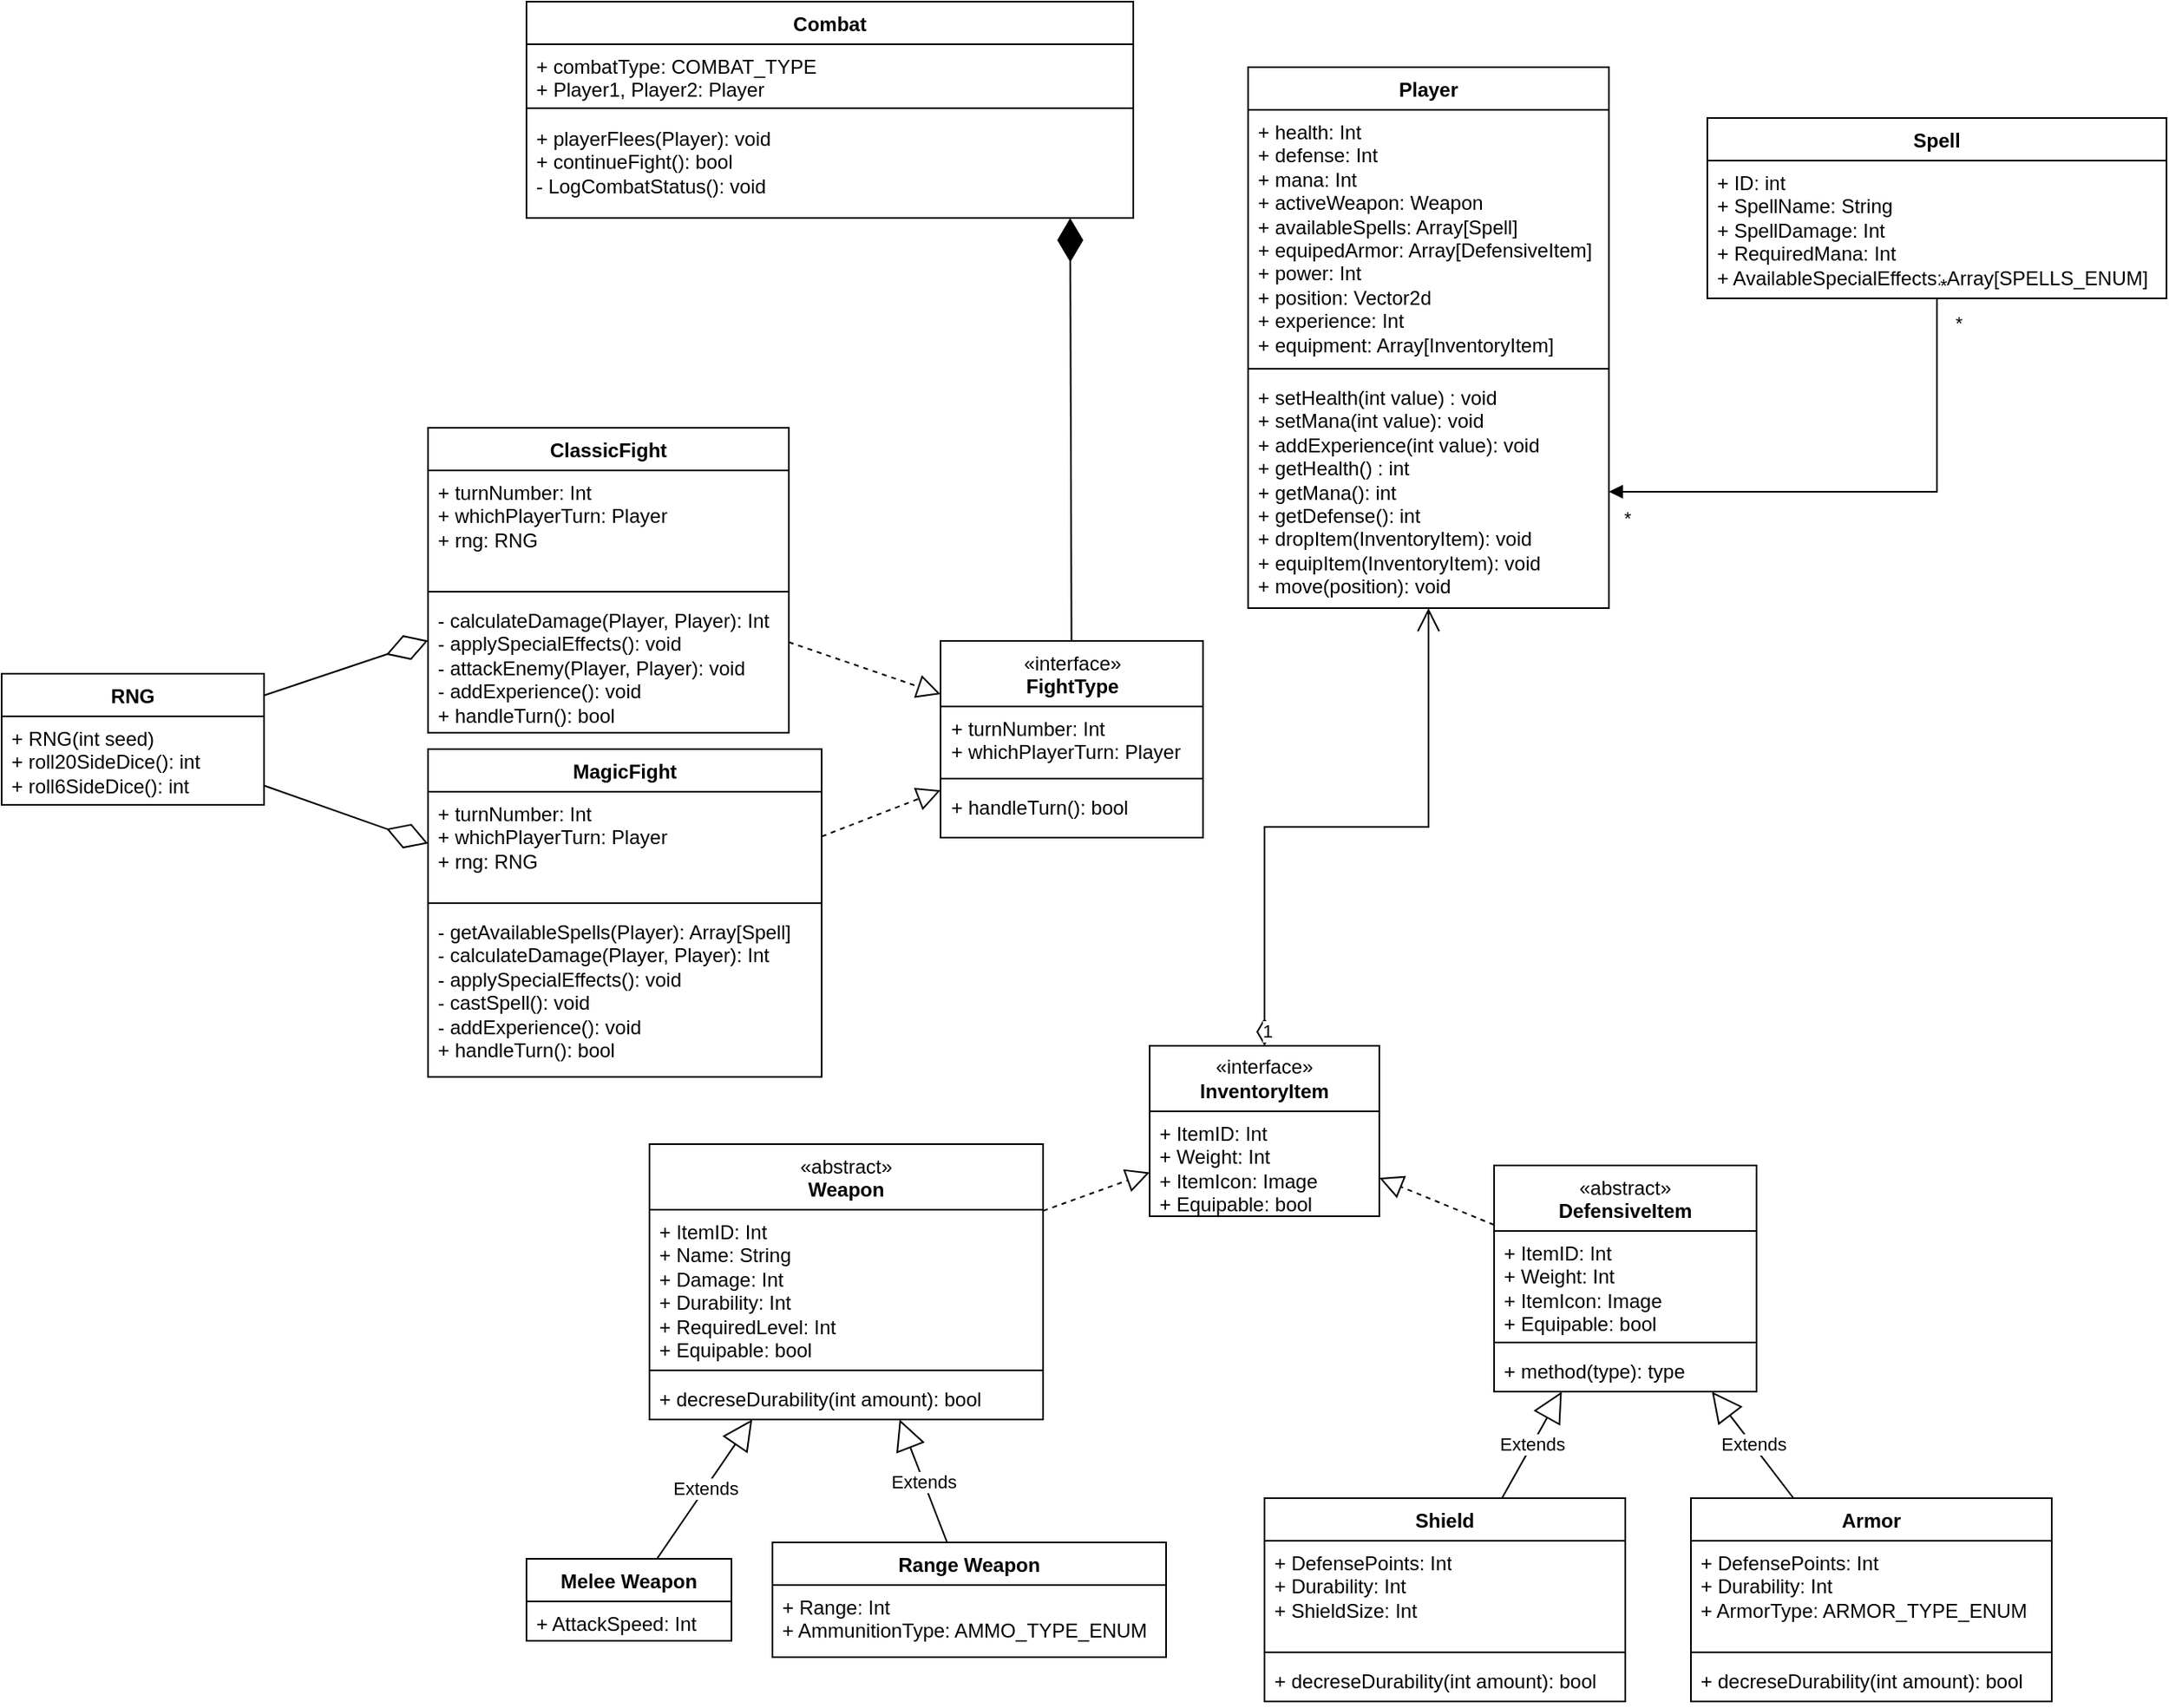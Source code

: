 <mxfile version="24.9.0">
  <diagram name="Strona-1" id="XMwQq6OFx4sjk1jujMfl">
    <mxGraphModel dx="2049" dy="1114" grid="1" gridSize="10" guides="1" tooltips="1" connect="1" arrows="1" fold="1" page="1" pageScale="1" pageWidth="827" pageHeight="1169" background="none" math="0" shadow="0">
      <root>
        <mxCell id="0" />
        <mxCell id="1" parent="0" />
        <mxCell id="AQZ3lsl8Zzzq6pvn7vIx-11" value="Melee Weapon" style="swimlane;fontStyle=1;align=center;verticalAlign=top;childLayout=stackLayout;horizontal=1;startSize=26;horizontalStack=0;resizeParent=1;resizeParentMax=0;resizeLast=0;collapsible=1;marginBottom=0;whiteSpace=wrap;html=1;" vertex="1" parent="1">
          <mxGeometry x="500" y="1029" width="125" height="50" as="geometry" />
        </mxCell>
        <mxCell id="AQZ3lsl8Zzzq6pvn7vIx-12" value="&lt;div&gt;&lt;span data-darkreader-inline-color=&quot;&quot; data-darkreader-inline-bgcolor=&quot;&quot; style=&quot;background-color: initial; color: rgb(0, 0, 0); --darkreader-inline-bgcolor: initial; --darkreader-inline-color: var(--darkreader-text-000000, #e8e6e3);&quot;&gt;+ AttackSpeed: Int&lt;/span&gt;&lt;/div&gt;" style="text;strokeColor=none;fillColor=none;align=left;verticalAlign=top;spacingLeft=4;spacingRight=4;overflow=hidden;rotatable=0;points=[[0,0.5],[1,0.5]];portConstraint=eastwest;whiteSpace=wrap;html=1;" vertex="1" parent="AQZ3lsl8Zzzq6pvn7vIx-11">
          <mxGeometry y="26" width="125" height="24" as="geometry" />
        </mxCell>
        <mxCell id="AQZ3lsl8Zzzq6pvn7vIx-20" value="Combat" style="swimlane;fontStyle=1;align=center;verticalAlign=top;childLayout=stackLayout;horizontal=1;startSize=26;horizontalStack=0;resizeParent=1;resizeParentMax=0;resizeLast=0;collapsible=1;marginBottom=0;whiteSpace=wrap;html=1;" vertex="1" parent="1">
          <mxGeometry x="500" y="79" width="370" height="132" as="geometry" />
        </mxCell>
        <mxCell id="AQZ3lsl8Zzzq6pvn7vIx-21" value="&lt;div&gt;+ combatType: COMBAT_TYPE&lt;/div&gt;&lt;div&gt;+ Player1, Player2: Player&lt;/div&gt;" style="text;strokeColor=none;fillColor=none;align=left;verticalAlign=top;spacingLeft=4;spacingRight=4;overflow=hidden;rotatable=0;points=[[0,0.5],[1,0.5]];portConstraint=eastwest;whiteSpace=wrap;html=1;" vertex="1" parent="AQZ3lsl8Zzzq6pvn7vIx-20">
          <mxGeometry y="26" width="370" height="34" as="geometry" />
        </mxCell>
        <mxCell id="AQZ3lsl8Zzzq6pvn7vIx-22" value="" style="line;strokeWidth=1;fillColor=none;align=left;verticalAlign=middle;spacingTop=-1;spacingLeft=3;spacingRight=3;rotatable=0;labelPosition=right;points=[];portConstraint=eastwest;strokeColor=inherit;" vertex="1" parent="AQZ3lsl8Zzzq6pvn7vIx-20">
          <mxGeometry y="60" width="370" height="10" as="geometry" />
        </mxCell>
        <mxCell id="AQZ3lsl8Zzzq6pvn7vIx-23" value="&lt;span data-darkreader-inline-color=&quot;&quot; data-darkreader-inline-bgcolor=&quot;&quot; style=&quot;background-color: initial; color: rgb(0, 0, 0); --darkreader-inline-bgcolor: initial; --darkreader-inline-color: var(--darkreader-text-000000, #e8e6e3);&quot;&gt;+ playerFlees(Player): void&lt;br&gt;+ continueFight(): bool&lt;br&gt;&lt;/span&gt;&lt;div&gt;&lt;div&gt;- LogCombatStatus(): void&lt;/div&gt;&lt;/div&gt;" style="text;strokeColor=none;fillColor=none;align=left;verticalAlign=top;spacingLeft=4;spacingRight=4;overflow=hidden;rotatable=0;points=[[0,0.5],[1,0.5]];portConstraint=eastwest;whiteSpace=wrap;html=1;" vertex="1" parent="AQZ3lsl8Zzzq6pvn7vIx-20">
          <mxGeometry y="70" width="370" height="62" as="geometry" />
        </mxCell>
        <mxCell id="AQZ3lsl8Zzzq6pvn7vIx-24" value="RNG" style="swimlane;fontStyle=1;align=center;verticalAlign=top;childLayout=stackLayout;horizontal=1;startSize=26;horizontalStack=0;resizeParent=1;resizeParentMax=0;resizeLast=0;collapsible=1;marginBottom=0;whiteSpace=wrap;html=1;" vertex="1" parent="1">
          <mxGeometry x="180" y="489" width="160" height="80" as="geometry" />
        </mxCell>
        <mxCell id="AQZ3lsl8Zzzq6pvn7vIx-27" value="&lt;div&gt;+&amp;nbsp;&lt;span data-darkreader-inline-color=&quot;&quot; data-darkreader-inline-bgcolor=&quot;&quot; style=&quot;background-color: initial; color: rgb(0, 0, 0); --darkreader-inline-bgcolor: initial; --darkreader-inline-color: var(--darkreader-text-000000, #e8e6e3);&quot;&gt;RNG(int seed)&lt;/span&gt;&lt;/div&gt;+ roll20SideDice(): int&lt;div&gt;+ roll6SideDice(): int&lt;/div&gt;" style="text;strokeColor=none;fillColor=none;align=left;verticalAlign=top;spacingLeft=4;spacingRight=4;overflow=hidden;rotatable=0;points=[[0,0.5],[1,0.5]];portConstraint=eastwest;whiteSpace=wrap;html=1;" vertex="1" parent="AQZ3lsl8Zzzq6pvn7vIx-24">
          <mxGeometry y="26" width="160" height="54" as="geometry" />
        </mxCell>
        <mxCell id="AQZ3lsl8Zzzq6pvn7vIx-29" value="Spell" style="swimlane;fontStyle=1;align=center;verticalAlign=top;childLayout=stackLayout;horizontal=1;startSize=26;horizontalStack=0;resizeParent=1;resizeParentMax=0;resizeLast=0;collapsible=1;marginBottom=0;whiteSpace=wrap;html=1;" vertex="1" parent="1">
          <mxGeometry x="1220" y="150" width="280" height="110" as="geometry" />
        </mxCell>
        <mxCell id="AQZ3lsl8Zzzq6pvn7vIx-30" value="+ ID: int&lt;div&gt;+ SpellName: String&lt;br&gt;+ SpellDamage: Int&lt;/div&gt;&lt;div&gt;+ RequiredMana: Int&lt;/div&gt;&lt;div&gt;+ AvailableSpecialEffects: Array[SPELLS_ENUM]&lt;/div&gt;" style="text;strokeColor=none;fillColor=none;align=left;verticalAlign=top;spacingLeft=4;spacingRight=4;overflow=hidden;rotatable=0;points=[[0,0.5],[1,0.5]];portConstraint=eastwest;whiteSpace=wrap;html=1;" vertex="1" parent="AQZ3lsl8Zzzq6pvn7vIx-29">
          <mxGeometry y="26" width="280" height="84" as="geometry" />
        </mxCell>
        <mxCell id="AQZ3lsl8Zzzq6pvn7vIx-33" value="Armor" style="swimlane;fontStyle=1;align=center;verticalAlign=top;childLayout=stackLayout;horizontal=1;startSize=26;horizontalStack=0;resizeParent=1;resizeParentMax=0;resizeLast=0;collapsible=1;marginBottom=0;whiteSpace=wrap;html=1;" vertex="1" parent="1">
          <mxGeometry x="1210" y="992" width="220" height="124" as="geometry" />
        </mxCell>
        <mxCell id="AQZ3lsl8Zzzq6pvn7vIx-34" value="&lt;div&gt;+ DefensePoints: Int&lt;/div&gt;&lt;div&gt;+ Durability: Int&lt;/div&gt;&lt;div&gt;+ ArmorType: ARMOR_TYPE_ENUM&lt;/div&gt;" style="text;strokeColor=none;fillColor=none;align=left;verticalAlign=top;spacingLeft=4;spacingRight=4;overflow=hidden;rotatable=0;points=[[0,0.5],[1,0.5]];portConstraint=eastwest;whiteSpace=wrap;html=1;" vertex="1" parent="AQZ3lsl8Zzzq6pvn7vIx-33">
          <mxGeometry y="26" width="220" height="64" as="geometry" />
        </mxCell>
        <mxCell id="AQZ3lsl8Zzzq6pvn7vIx-35" value="" style="line;strokeWidth=1;fillColor=none;align=left;verticalAlign=middle;spacingTop=-1;spacingLeft=3;spacingRight=3;rotatable=0;labelPosition=right;points=[];portConstraint=eastwest;strokeColor=inherit;" vertex="1" parent="AQZ3lsl8Zzzq6pvn7vIx-33">
          <mxGeometry y="90" width="220" height="8" as="geometry" />
        </mxCell>
        <mxCell id="AQZ3lsl8Zzzq6pvn7vIx-36" value="+ decreseDurability(int amount): bool" style="text;strokeColor=none;fillColor=none;align=left;verticalAlign=top;spacingLeft=4;spacingRight=4;overflow=hidden;rotatable=0;points=[[0,0.5],[1,0.5]];portConstraint=eastwest;whiteSpace=wrap;html=1;" vertex="1" parent="AQZ3lsl8Zzzq6pvn7vIx-33">
          <mxGeometry y="98" width="220" height="26" as="geometry" />
        </mxCell>
        <mxCell id="AQZ3lsl8Zzzq6pvn7vIx-37" value="Shield" style="swimlane;fontStyle=1;align=center;verticalAlign=top;childLayout=stackLayout;horizontal=1;startSize=26;horizontalStack=0;resizeParent=1;resizeParentMax=0;resizeLast=0;collapsible=1;marginBottom=0;whiteSpace=wrap;html=1;" vertex="1" parent="1">
          <mxGeometry x="950" y="992" width="220" height="124" as="geometry" />
        </mxCell>
        <mxCell id="AQZ3lsl8Zzzq6pvn7vIx-38" value="&lt;div&gt;+ DefensePoints: Int&lt;/div&gt;&lt;div&gt;+ Durability: Int&lt;/div&gt;&lt;div&gt;+ ShieldSize: Int&lt;/div&gt;" style="text;strokeColor=none;fillColor=none;align=left;verticalAlign=top;spacingLeft=4;spacingRight=4;overflow=hidden;rotatable=0;points=[[0,0.5],[1,0.5]];portConstraint=eastwest;whiteSpace=wrap;html=1;" vertex="1" parent="AQZ3lsl8Zzzq6pvn7vIx-37">
          <mxGeometry y="26" width="220" height="64" as="geometry" />
        </mxCell>
        <mxCell id="AQZ3lsl8Zzzq6pvn7vIx-39" value="" style="line;strokeWidth=1;fillColor=none;align=left;verticalAlign=middle;spacingTop=-1;spacingLeft=3;spacingRight=3;rotatable=0;labelPosition=right;points=[];portConstraint=eastwest;strokeColor=inherit;" vertex="1" parent="AQZ3lsl8Zzzq6pvn7vIx-37">
          <mxGeometry y="90" width="220" height="8" as="geometry" />
        </mxCell>
        <mxCell id="AQZ3lsl8Zzzq6pvn7vIx-40" value="+ decreseDurability(int amount): bool" style="text;strokeColor=none;fillColor=none;align=left;verticalAlign=top;spacingLeft=4;spacingRight=4;overflow=hidden;rotatable=0;points=[[0,0.5],[1,0.5]];portConstraint=eastwest;whiteSpace=wrap;html=1;" vertex="1" parent="AQZ3lsl8Zzzq6pvn7vIx-37">
          <mxGeometry y="98" width="220" height="26" as="geometry" />
        </mxCell>
        <mxCell id="AQZ3lsl8Zzzq6pvn7vIx-41" value="&lt;div&gt;&lt;span style=&quot;font-weight: 400;&quot;&gt;«abstract»&lt;/span&gt;&lt;/div&gt;Weapon" style="swimlane;fontStyle=1;align=center;verticalAlign=top;childLayout=stackLayout;horizontal=1;startSize=40;horizontalStack=0;resizeParent=1;resizeParentMax=0;resizeLast=0;collapsible=1;marginBottom=0;whiteSpace=wrap;html=1;" vertex="1" parent="1">
          <mxGeometry x="575" y="776" width="240" height="168" as="geometry" />
        </mxCell>
        <mxCell id="AQZ3lsl8Zzzq6pvn7vIx-42" value="+ ItemID: Int&lt;div&gt;+ Name: String&lt;/div&gt;&lt;div&gt;+ Damage: Int&lt;/div&gt;&lt;div&gt;+ Durability: Int&lt;/div&gt;&lt;div&gt;+ RequiredLevel: Int&lt;/div&gt;&lt;div&gt;+ Equipable: bool&lt;/div&gt;" style="text;strokeColor=none;fillColor=none;align=left;verticalAlign=top;spacingLeft=4;spacingRight=4;overflow=hidden;rotatable=0;points=[[0,0.5],[1,0.5]];portConstraint=eastwest;whiteSpace=wrap;html=1;" vertex="1" parent="AQZ3lsl8Zzzq6pvn7vIx-41">
          <mxGeometry y="40" width="240" height="94" as="geometry" />
        </mxCell>
        <mxCell id="AQZ3lsl8Zzzq6pvn7vIx-43" value="" style="line;strokeWidth=1;fillColor=none;align=left;verticalAlign=middle;spacingTop=-1;spacingLeft=3;spacingRight=3;rotatable=0;labelPosition=right;points=[];portConstraint=eastwest;strokeColor=inherit;" vertex="1" parent="AQZ3lsl8Zzzq6pvn7vIx-41">
          <mxGeometry y="134" width="240" height="8" as="geometry" />
        </mxCell>
        <mxCell id="AQZ3lsl8Zzzq6pvn7vIx-44" value="+ decreseDurability(int amount): bool" style="text;strokeColor=none;fillColor=none;align=left;verticalAlign=top;spacingLeft=4;spacingRight=4;overflow=hidden;rotatable=0;points=[[0,0.5],[1,0.5]];portConstraint=eastwest;whiteSpace=wrap;html=1;" vertex="1" parent="AQZ3lsl8Zzzq6pvn7vIx-41">
          <mxGeometry y="142" width="240" height="26" as="geometry" />
        </mxCell>
        <mxCell id="AQZ3lsl8Zzzq6pvn7vIx-50" value="«interface»&lt;br&gt;&lt;b&gt;InventoryItem&lt;/b&gt;" style="swimlane;fontStyle=0;childLayout=stackLayout;horizontal=1;startSize=40;fillColor=none;horizontalStack=0;resizeParent=1;resizeParentMax=0;resizeLast=0;collapsible=1;marginBottom=0;whiteSpace=wrap;html=1;" vertex="1" parent="1">
          <mxGeometry x="880" y="716" width="140" height="104" as="geometry" />
        </mxCell>
        <mxCell id="AQZ3lsl8Zzzq6pvn7vIx-51" value="&lt;div&gt;+ ItemID: Int&lt;/div&gt;+ Weight: Int&lt;div&gt;+ ItemIcon: Image&lt;/div&gt;&lt;div&gt;+ Equipable: bool&lt;/div&gt;" style="text;strokeColor=none;fillColor=none;align=left;verticalAlign=top;spacingLeft=4;spacingRight=4;overflow=hidden;rotatable=0;points=[[0,0.5],[1,0.5]];portConstraint=eastwest;whiteSpace=wrap;html=1;" vertex="1" parent="AQZ3lsl8Zzzq6pvn7vIx-50">
          <mxGeometry y="40" width="140" height="64" as="geometry" />
        </mxCell>
        <mxCell id="AQZ3lsl8Zzzq6pvn7vIx-55" value="&lt;div&gt;&lt;span style=&quot;font-weight: 400;&quot;&gt;«abstract»&lt;/span&gt;&lt;/div&gt;DefensiveItem" style="swimlane;fontStyle=1;align=center;verticalAlign=top;childLayout=stackLayout;horizontal=1;startSize=40;horizontalStack=0;resizeParent=1;resizeParentMax=0;resizeLast=0;collapsible=1;marginBottom=0;whiteSpace=wrap;html=1;" vertex="1" parent="1">
          <mxGeometry x="1090" y="789" width="160" height="138" as="geometry" />
        </mxCell>
        <mxCell id="AQZ3lsl8Zzzq6pvn7vIx-56" value="&lt;div&gt;+ ItemID: Int&lt;/div&gt;+ Weight: Int&lt;div&gt;+ ItemIcon: Image&lt;/div&gt;&lt;div&gt;+ Equipable: bool&lt;/div&gt;" style="text;strokeColor=none;fillColor=none;align=left;verticalAlign=top;spacingLeft=4;spacingRight=4;overflow=hidden;rotatable=0;points=[[0,0.5],[1,0.5]];portConstraint=eastwest;whiteSpace=wrap;html=1;" vertex="1" parent="AQZ3lsl8Zzzq6pvn7vIx-55">
          <mxGeometry y="40" width="160" height="64" as="geometry" />
        </mxCell>
        <mxCell id="AQZ3lsl8Zzzq6pvn7vIx-57" value="" style="line;strokeWidth=1;fillColor=none;align=left;verticalAlign=middle;spacingTop=-1;spacingLeft=3;spacingRight=3;rotatable=0;labelPosition=right;points=[];portConstraint=eastwest;strokeColor=inherit;" vertex="1" parent="AQZ3lsl8Zzzq6pvn7vIx-55">
          <mxGeometry y="104" width="160" height="8" as="geometry" />
        </mxCell>
        <mxCell id="AQZ3lsl8Zzzq6pvn7vIx-58" value="+ method(type): type" style="text;strokeColor=none;fillColor=none;align=left;verticalAlign=top;spacingLeft=4;spacingRight=4;overflow=hidden;rotatable=0;points=[[0,0.5],[1,0.5]];portConstraint=eastwest;whiteSpace=wrap;html=1;" vertex="1" parent="AQZ3lsl8Zzzq6pvn7vIx-55">
          <mxGeometry y="112" width="160" height="26" as="geometry" />
        </mxCell>
        <mxCell id="AQZ3lsl8Zzzq6pvn7vIx-60" value="&lt;span style=&quot;font-weight: 400;&quot;&gt;«interface»&lt;/span&gt;&lt;br style=&quot;font-weight: 400;&quot;&gt;&lt;b&gt;FightType&lt;/b&gt;" style="swimlane;fontStyle=1;align=center;verticalAlign=top;childLayout=stackLayout;horizontal=1;startSize=40;horizontalStack=0;resizeParent=1;resizeParentMax=0;resizeLast=0;collapsible=1;marginBottom=0;whiteSpace=wrap;html=1;" vertex="1" parent="1">
          <mxGeometry x="752.5" y="469" width="160" height="120" as="geometry" />
        </mxCell>
        <mxCell id="AQZ3lsl8Zzzq6pvn7vIx-61" value="+ turnNumber: Int&lt;div&gt;+ whichPlayerTurn: Player&lt;/div&gt;" style="text;strokeColor=none;fillColor=none;align=left;verticalAlign=top;spacingLeft=4;spacingRight=4;overflow=hidden;rotatable=0;points=[[0,0.5],[1,0.5]];portConstraint=eastwest;whiteSpace=wrap;html=1;" vertex="1" parent="AQZ3lsl8Zzzq6pvn7vIx-60">
          <mxGeometry y="40" width="160" height="40" as="geometry" />
        </mxCell>
        <mxCell id="AQZ3lsl8Zzzq6pvn7vIx-62" value="" style="line;strokeWidth=1;fillColor=none;align=left;verticalAlign=middle;spacingTop=-1;spacingLeft=3;spacingRight=3;rotatable=0;labelPosition=right;points=[];portConstraint=eastwest;strokeColor=inherit;" vertex="1" parent="AQZ3lsl8Zzzq6pvn7vIx-60">
          <mxGeometry y="80" width="160" height="8" as="geometry" />
        </mxCell>
        <mxCell id="AQZ3lsl8Zzzq6pvn7vIx-63" value="+ handleTurn(): bool" style="text;strokeColor=none;fillColor=none;align=left;verticalAlign=top;spacingLeft=4;spacingRight=4;overflow=hidden;rotatable=0;points=[[0,0.5],[1,0.5]];portConstraint=eastwest;whiteSpace=wrap;html=1;" vertex="1" parent="AQZ3lsl8Zzzq6pvn7vIx-60">
          <mxGeometry y="88" width="160" height="32" as="geometry" />
        </mxCell>
        <mxCell id="AQZ3lsl8Zzzq6pvn7vIx-64" value="ClassicFight" style="swimlane;fontStyle=1;align=center;verticalAlign=top;childLayout=stackLayout;horizontal=1;startSize=26;horizontalStack=0;resizeParent=1;resizeParentMax=0;resizeLast=0;collapsible=1;marginBottom=0;whiteSpace=wrap;html=1;" vertex="1" parent="1">
          <mxGeometry x="440" y="339" width="220" height="186" as="geometry" />
        </mxCell>
        <mxCell id="AQZ3lsl8Zzzq6pvn7vIx-65" value="+ turnNumber: Int&lt;div&gt;+ whichPlayerTurn: Player&lt;/div&gt;&lt;div&gt;+ rng: RNG&lt;/div&gt;" style="text;strokeColor=none;fillColor=none;align=left;verticalAlign=top;spacingLeft=4;spacingRight=4;overflow=hidden;rotatable=0;points=[[0,0.5],[1,0.5]];portConstraint=eastwest;whiteSpace=wrap;html=1;" vertex="1" parent="AQZ3lsl8Zzzq6pvn7vIx-64">
          <mxGeometry y="26" width="220" height="70" as="geometry" />
        </mxCell>
        <mxCell id="AQZ3lsl8Zzzq6pvn7vIx-66" value="" style="line;strokeWidth=1;fillColor=none;align=left;verticalAlign=middle;spacingTop=-1;spacingLeft=3;spacingRight=3;rotatable=0;labelPosition=right;points=[];portConstraint=eastwest;strokeColor=inherit;" vertex="1" parent="AQZ3lsl8Zzzq6pvn7vIx-64">
          <mxGeometry y="96" width="220" height="8" as="geometry" />
        </mxCell>
        <mxCell id="AQZ3lsl8Zzzq6pvn7vIx-67" value="&lt;div&gt;- calculateDamage(Player, Player): Int&lt;/div&gt;&lt;div&gt;- applySpecialEffects(): void&lt;/div&gt;&lt;div&gt;- attackEnemy(Player, Player): void&lt;/div&gt;&lt;div&gt;- addExperience(): void&lt;/div&gt;&lt;div&gt;+ handleTurn(): bool&lt;/div&gt;" style="text;strokeColor=none;fillColor=none;align=left;verticalAlign=top;spacingLeft=4;spacingRight=4;overflow=hidden;rotatable=0;points=[[0,0.5],[1,0.5]];portConstraint=eastwest;whiteSpace=wrap;html=1;" vertex="1" parent="AQZ3lsl8Zzzq6pvn7vIx-64">
          <mxGeometry y="104" width="220" height="82" as="geometry" />
        </mxCell>
        <mxCell id="AQZ3lsl8Zzzq6pvn7vIx-68" value="MagicFight" style="swimlane;fontStyle=1;align=center;verticalAlign=top;childLayout=stackLayout;horizontal=1;startSize=26;horizontalStack=0;resizeParent=1;resizeParentMax=0;resizeLast=0;collapsible=1;marginBottom=0;whiteSpace=wrap;html=1;" vertex="1" parent="1">
          <mxGeometry x="440" y="535" width="240" height="200" as="geometry" />
        </mxCell>
        <mxCell id="AQZ3lsl8Zzzq6pvn7vIx-69" value="+ turnNumber: Int&lt;div&gt;+ whichPlayerTurn: Player&lt;/div&gt;&lt;div&gt;+ rng: RNG&lt;/div&gt;" style="text;strokeColor=none;fillColor=none;align=left;verticalAlign=top;spacingLeft=4;spacingRight=4;overflow=hidden;rotatable=0;points=[[0,0.5],[1,0.5]];portConstraint=eastwest;whiteSpace=wrap;html=1;" vertex="1" parent="AQZ3lsl8Zzzq6pvn7vIx-68">
          <mxGeometry y="26" width="240" height="64" as="geometry" />
        </mxCell>
        <mxCell id="AQZ3lsl8Zzzq6pvn7vIx-70" value="" style="line;strokeWidth=1;fillColor=none;align=left;verticalAlign=middle;spacingTop=-1;spacingLeft=3;spacingRight=3;rotatable=0;labelPosition=right;points=[];portConstraint=eastwest;strokeColor=inherit;" vertex="1" parent="AQZ3lsl8Zzzq6pvn7vIx-68">
          <mxGeometry y="90" width="240" height="8" as="geometry" />
        </mxCell>
        <mxCell id="AQZ3lsl8Zzzq6pvn7vIx-71" value="- getAvailableSpells(Player): Array[Spell]&lt;div&gt;&lt;div&gt;- calculateDamage(Player, Player): Int&lt;/div&gt;&lt;div&gt;- applySpecialEffects(): void&lt;/div&gt;&lt;div&gt;- castSpell(): void&lt;/div&gt;&lt;div&gt;- addExperience(): void&lt;/div&gt;&lt;div&gt;+ handleTurn(): bool&lt;/div&gt;&lt;/div&gt;" style="text;strokeColor=none;fillColor=none;align=left;verticalAlign=top;spacingLeft=4;spacingRight=4;overflow=hidden;rotatable=0;points=[[0,0.5],[1,0.5]];portConstraint=eastwest;whiteSpace=wrap;html=1;" vertex="1" parent="AQZ3lsl8Zzzq6pvn7vIx-68">
          <mxGeometry y="98" width="240" height="102" as="geometry" />
        </mxCell>
        <mxCell id="AQZ3lsl8Zzzq6pvn7vIx-73" value="Player" style="swimlane;fontStyle=1;align=center;verticalAlign=top;childLayout=stackLayout;horizontal=1;startSize=26;horizontalStack=0;resizeParent=1;resizeParentMax=0;resizeLast=0;collapsible=1;marginBottom=0;whiteSpace=wrap;html=1;" vertex="1" parent="1">
          <mxGeometry x="940" y="119" width="220" height="330" as="geometry" />
        </mxCell>
        <mxCell id="AQZ3lsl8Zzzq6pvn7vIx-74" value="+ health: Int&lt;div&gt;+ defense: Int&lt;/div&gt;&lt;div&gt;+ mana: Int&lt;/div&gt;&lt;div&gt;+ activeWeapon: Weapon&lt;/div&gt;&lt;div&gt;+ availableSpells: Array[Spell]&lt;/div&gt;&lt;div&gt;+ equipedArmor: Array[DefensiveItem]&lt;/div&gt;&lt;div&gt;+ power: Int&lt;/div&gt;&lt;div&gt;+ position: Vector2d&lt;/div&gt;&lt;div&gt;+ experience: Int&lt;br&gt;+ equipment: Array[InventoryItem]&lt;/div&gt;" style="text;strokeColor=none;fillColor=none;align=left;verticalAlign=top;spacingLeft=4;spacingRight=4;overflow=hidden;rotatable=0;points=[[0,0.5],[1,0.5]];portConstraint=eastwest;whiteSpace=wrap;html=1;" vertex="1" parent="AQZ3lsl8Zzzq6pvn7vIx-73">
          <mxGeometry y="26" width="220" height="154" as="geometry" />
        </mxCell>
        <mxCell id="AQZ3lsl8Zzzq6pvn7vIx-75" value="" style="line;strokeWidth=1;fillColor=none;align=left;verticalAlign=middle;spacingTop=-1;spacingLeft=3;spacingRight=3;rotatable=0;labelPosition=right;points=[];portConstraint=eastwest;strokeColor=inherit;" vertex="1" parent="AQZ3lsl8Zzzq6pvn7vIx-73">
          <mxGeometry y="180" width="220" height="8" as="geometry" />
        </mxCell>
        <mxCell id="AQZ3lsl8Zzzq6pvn7vIx-76" value="+ setHealth(int value) : void&lt;div&gt;+ setMana(int value): void&lt;/div&gt;&lt;div&gt;+ addExperience(int value): void&lt;/div&gt;&lt;div&gt;+ getHealth() : int&lt;/div&gt;&lt;div&gt;+ getMana(): int&lt;/div&gt;&lt;div&gt;+ getDefense(): int&lt;/div&gt;&lt;div&gt;+ dropItem(InventoryItem): void&lt;/div&gt;&lt;div&gt;+ equipItem(&lt;span data-darkreader-inline-color=&quot;&quot; data-darkreader-inline-bgcolor=&quot;&quot; style=&quot;background-color: initial; color: rgb(0, 0, 0); --darkreader-inline-bgcolor: initial; --darkreader-inline-color: var(--darkreader-text-000000, #e8e6e3);&quot;&gt;InventoryItem): void&lt;/span&gt;&lt;/div&gt;&lt;div&gt;&lt;span data-darkreader-inline-color=&quot;&quot; data-darkreader-inline-bgcolor=&quot;&quot; style=&quot;background-color: initial; color: rgb(0, 0, 0); --darkreader-inline-bgcolor: initial; --darkreader-inline-color: var(--darkreader-text-000000, #e8e6e3);&quot;&gt;+ move(position): void&lt;/span&gt;&lt;/div&gt;&lt;div&gt;&lt;br&gt;&lt;/div&gt;" style="text;strokeColor=none;fillColor=none;align=left;verticalAlign=top;spacingLeft=4;spacingRight=4;overflow=hidden;rotatable=0;points=[[0,0.5],[1,0.5]];portConstraint=eastwest;whiteSpace=wrap;html=1;" vertex="1" parent="AQZ3lsl8Zzzq6pvn7vIx-73">
          <mxGeometry y="188" width="220" height="142" as="geometry" />
        </mxCell>
        <mxCell id="AQZ3lsl8Zzzq6pvn7vIx-81" value="" style="endArrow=block;dashed=1;endFill=0;endSize=12;html=1;rounded=0;" edge="1" parent="1" source="AQZ3lsl8Zzzq6pvn7vIx-41" target="AQZ3lsl8Zzzq6pvn7vIx-50">
          <mxGeometry width="160" relative="1" as="geometry">
            <mxPoint x="740" y="716" as="sourcePoint" />
            <mxPoint x="900" y="716" as="targetPoint" />
          </mxGeometry>
        </mxCell>
        <mxCell id="AQZ3lsl8Zzzq6pvn7vIx-82" value="" style="endArrow=block;dashed=1;endFill=0;endSize=12;html=1;rounded=0;" edge="1" parent="1" source="AQZ3lsl8Zzzq6pvn7vIx-55" target="AQZ3lsl8Zzzq6pvn7vIx-50">
          <mxGeometry width="160" relative="1" as="geometry">
            <mxPoint x="1080" y="716" as="sourcePoint" />
            <mxPoint x="1240" y="716" as="targetPoint" />
          </mxGeometry>
        </mxCell>
        <mxCell id="AQZ3lsl8Zzzq6pvn7vIx-87" value="Extends" style="endArrow=block;endSize=16;endFill=0;html=1;rounded=0;" edge="1" parent="1" source="AQZ3lsl8Zzzq6pvn7vIx-15" target="AQZ3lsl8Zzzq6pvn7vIx-41">
          <mxGeometry width="160" relative="1" as="geometry">
            <mxPoint x="750" y="989" as="sourcePoint" />
            <mxPoint x="750" y="949" as="targetPoint" />
          </mxGeometry>
        </mxCell>
        <mxCell id="AQZ3lsl8Zzzq6pvn7vIx-88" value="Extends" style="endArrow=block;endSize=16;endFill=0;html=1;rounded=0;" edge="1" parent="1" source="AQZ3lsl8Zzzq6pvn7vIx-11" target="AQZ3lsl8Zzzq6pvn7vIx-41">
          <mxGeometry width="160" relative="1" as="geometry">
            <mxPoint x="580" y="989" as="sourcePoint" />
            <mxPoint x="740" y="989" as="targetPoint" />
          </mxGeometry>
        </mxCell>
        <mxCell id="AQZ3lsl8Zzzq6pvn7vIx-90" value="" style="endArrow=block;endSize=16;endFill=0;html=1;rounded=0;" edge="1" parent="1" target="AQZ3lsl8Zzzq6pvn7vIx-15">
          <mxGeometry width="160" relative="1" as="geometry">
            <mxPoint x="800" y="1019" as="sourcePoint" />
            <mxPoint x="960" y="1019" as="targetPoint" />
          </mxGeometry>
        </mxCell>
        <mxCell id="AQZ3lsl8Zzzq6pvn7vIx-15" value="Range Weapon" style="swimlane;fontStyle=1;align=center;verticalAlign=top;childLayout=stackLayout;horizontal=1;startSize=26;horizontalStack=0;resizeParent=1;resizeParentMax=0;resizeLast=0;collapsible=1;marginBottom=0;whiteSpace=wrap;html=1;" vertex="1" parent="1">
          <mxGeometry x="650" y="1019" width="240" height="70" as="geometry" />
        </mxCell>
        <mxCell id="AQZ3lsl8Zzzq6pvn7vIx-16" value="&lt;div&gt;&lt;span data-darkreader-inline-color=&quot;&quot; data-darkreader-inline-bgcolor=&quot;&quot; style=&quot;background-color: initial; color: rgb(0, 0, 0); --darkreader-inline-bgcolor: initial; --darkreader-inline-color: var(--darkreader-text-000000, #e8e6e3);&quot;&gt;+ Range: Int&lt;br&gt;+ AmmunitionType: AMMO_TYPE_ENUM&lt;/span&gt;&lt;/div&gt;" style="text;strokeColor=none;fillColor=none;align=left;verticalAlign=top;spacingLeft=4;spacingRight=4;overflow=hidden;rotatable=0;points=[[0,0.5],[1,0.5]];portConstraint=eastwest;whiteSpace=wrap;html=1;" vertex="1" parent="AQZ3lsl8Zzzq6pvn7vIx-15">
          <mxGeometry y="26" width="240" height="44" as="geometry" />
        </mxCell>
        <mxCell id="AQZ3lsl8Zzzq6pvn7vIx-91" value="Extends" style="endArrow=block;endSize=16;endFill=0;html=1;rounded=0;" edge="1" parent="1" source="AQZ3lsl8Zzzq6pvn7vIx-37" target="AQZ3lsl8Zzzq6pvn7vIx-55">
          <mxGeometry width="160" relative="1" as="geometry">
            <mxPoint x="870" y="899" as="sourcePoint" />
            <mxPoint x="1030" y="899" as="targetPoint" />
          </mxGeometry>
        </mxCell>
        <mxCell id="AQZ3lsl8Zzzq6pvn7vIx-92" value="Extends" style="endArrow=block;endSize=16;endFill=0;html=1;rounded=0;" edge="1" parent="1" source="AQZ3lsl8Zzzq6pvn7vIx-33" target="AQZ3lsl8Zzzq6pvn7vIx-55">
          <mxGeometry width="160" relative="1" as="geometry">
            <mxPoint x="1380" y="879" as="sourcePoint" />
            <mxPoint x="1540" y="879" as="targetPoint" />
          </mxGeometry>
        </mxCell>
        <mxCell id="AQZ3lsl8Zzzq6pvn7vIx-94" value="" style="endArrow=block;dashed=1;endFill=0;endSize=12;html=1;rounded=0;" edge="1" parent="1" source="AQZ3lsl8Zzzq6pvn7vIx-68" target="AQZ3lsl8Zzzq6pvn7vIx-60">
          <mxGeometry width="160" relative="1" as="geometry">
            <mxPoint x="707.5" y="572" as="sourcePoint" />
            <mxPoint x="867.5" y="572" as="targetPoint" />
          </mxGeometry>
        </mxCell>
        <mxCell id="AQZ3lsl8Zzzq6pvn7vIx-95" value="" style="endArrow=block;dashed=1;endFill=0;endSize=12;html=1;rounded=0;" edge="1" parent="1" source="AQZ3lsl8Zzzq6pvn7vIx-64" target="AQZ3lsl8Zzzq6pvn7vIx-60">
          <mxGeometry width="160" relative="1" as="geometry">
            <mxPoint x="697.5" y="392" as="sourcePoint" />
            <mxPoint x="857.5" y="392" as="targetPoint" />
          </mxGeometry>
        </mxCell>
        <mxCell id="AQZ3lsl8Zzzq6pvn7vIx-116" value="" style="endArrow=diamondThin;endFill=0;endSize=24;html=1;rounded=0;" edge="1" parent="1" source="AQZ3lsl8Zzzq6pvn7vIx-24" target="AQZ3lsl8Zzzq6pvn7vIx-64">
          <mxGeometry width="160" relative="1" as="geometry">
            <mxPoint x="270" y="389" as="sourcePoint" />
            <mxPoint x="430" y="389" as="targetPoint" />
          </mxGeometry>
        </mxCell>
        <mxCell id="AQZ3lsl8Zzzq6pvn7vIx-117" value="" style="endArrow=diamondThin;endFill=0;endSize=24;html=1;rounded=0;" edge="1" parent="1" source="AQZ3lsl8Zzzq6pvn7vIx-24" target="AQZ3lsl8Zzzq6pvn7vIx-68">
          <mxGeometry width="160" relative="1" as="geometry">
            <mxPoint x="260" y="599" as="sourcePoint" />
            <mxPoint x="420" y="569" as="targetPoint" />
          </mxGeometry>
        </mxCell>
        <mxCell id="AQZ3lsl8Zzzq6pvn7vIx-120" value="" style="endArrow=diamondThin;endFill=1;endSize=24;html=1;rounded=0;entryX=0.896;entryY=1;entryDx=0;entryDy=0;entryPerimeter=0;" edge="1" parent="1" source="AQZ3lsl8Zzzq6pvn7vIx-60" target="AQZ3lsl8Zzzq6pvn7vIx-23">
          <mxGeometry width="160" relative="1" as="geometry">
            <mxPoint x="800" y="439" as="sourcePoint" />
            <mxPoint x="970" y="319" as="targetPoint" />
          </mxGeometry>
        </mxCell>
        <mxCell id="AQZ3lsl8Zzzq6pvn7vIx-121" value="1" style="endArrow=open;html=1;endSize=12;startArrow=diamondThin;startSize=14;startFill=0;edgeStyle=orthogonalEdgeStyle;align=left;verticalAlign=bottom;rounded=0;" edge="1" parent="1" source="AQZ3lsl8Zzzq6pvn7vIx-50" target="AQZ3lsl8Zzzq6pvn7vIx-73">
          <mxGeometry x="-1" y="3" relative="1" as="geometry">
            <mxPoint x="1010" y="559" as="sourcePoint" />
            <mxPoint x="1170" y="559" as="targetPoint" />
          </mxGeometry>
        </mxCell>
        <mxCell id="AQZ3lsl8Zzzq6pvn7vIx-123" value="" style="endArrow=block;endFill=1;html=1;edgeStyle=orthogonalEdgeStyle;align=left;verticalAlign=top;rounded=0;" edge="1" parent="1" source="AQZ3lsl8Zzzq6pvn7vIx-29" target="AQZ3lsl8Zzzq6pvn7vIx-76">
          <mxGeometry x="-1" relative="1" as="geometry">
            <mxPoint x="690" y="469" as="sourcePoint" />
            <mxPoint x="850" y="469" as="targetPoint" />
            <mxPoint as="offset" />
          </mxGeometry>
        </mxCell>
        <mxCell id="AQZ3lsl8Zzzq6pvn7vIx-124" value="*" style="edgeLabel;resizable=0;html=1;align=left;verticalAlign=bottom;" connectable="0" vertex="1" parent="AQZ3lsl8Zzzq6pvn7vIx-123">
          <mxGeometry x="-1" relative="1" as="geometry" />
        </mxCell>
        <mxCell id="AQZ3lsl8Zzzq6pvn7vIx-125" value="*" style="edgeLabel;html=1;align=center;verticalAlign=middle;resizable=0;points=[];" vertex="1" connectable="0" parent="AQZ3lsl8Zzzq6pvn7vIx-123">
          <mxGeometry x="-0.2" relative="1" as="geometry">
            <mxPoint x="22" y="-103" as="offset" />
          </mxGeometry>
        </mxCell>
        <mxCell id="AQZ3lsl8Zzzq6pvn7vIx-126" value="*" style="edgeLabel;html=1;align=center;verticalAlign=middle;resizable=0;points=[];" vertex="1" connectable="0" parent="1">
          <mxGeometry x="1379.696" y="279.957" as="geometry">
            <mxPoint x="-209" y="114" as="offset" />
          </mxGeometry>
        </mxCell>
      </root>
    </mxGraphModel>
  </diagram>
</mxfile>
